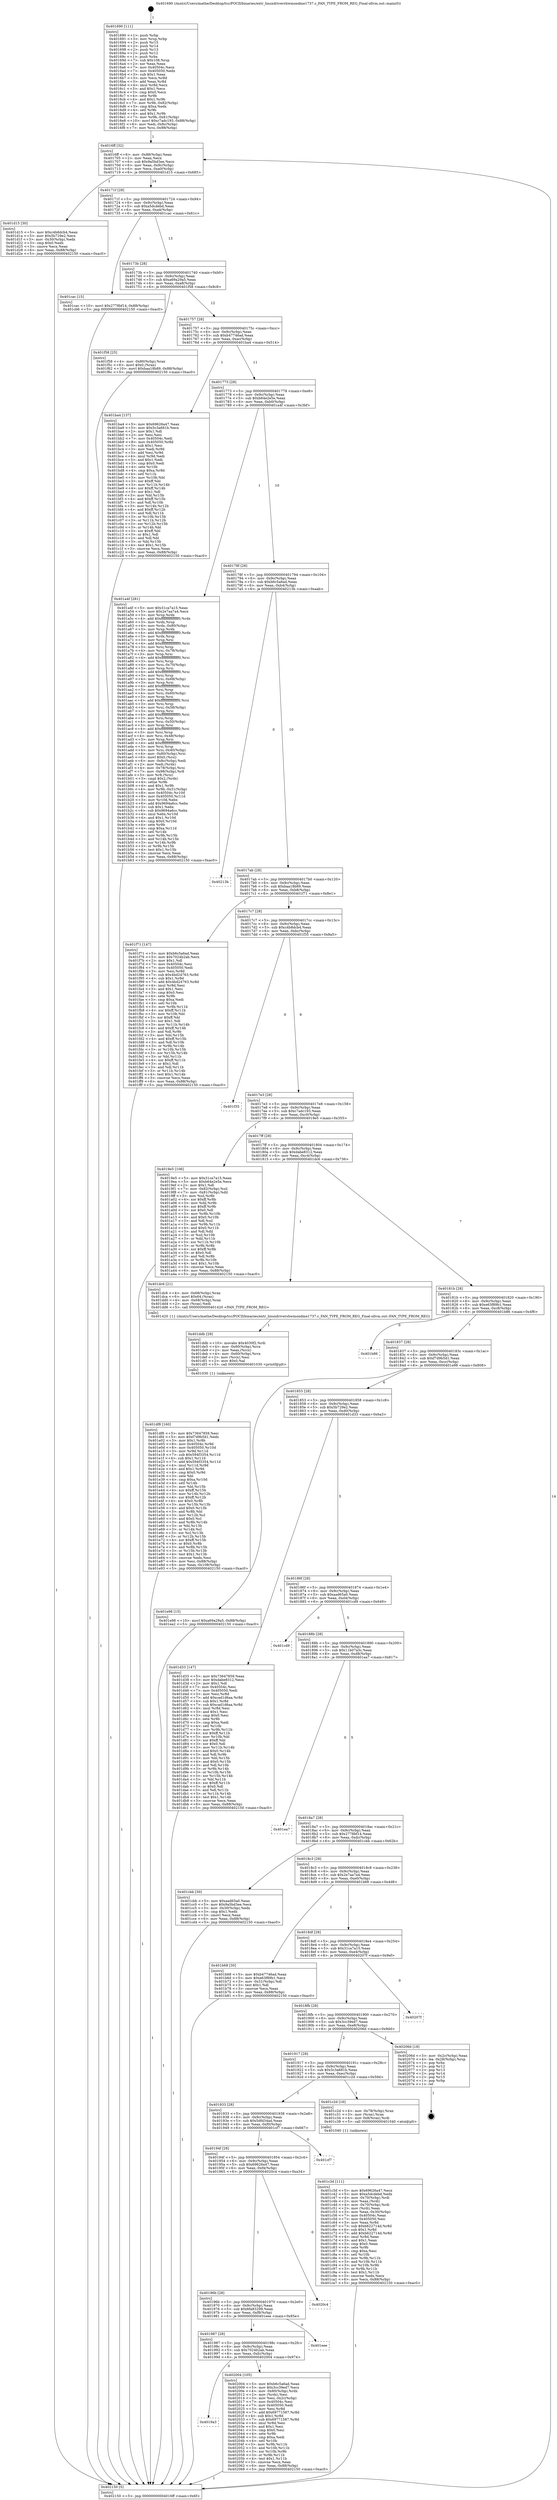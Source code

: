 digraph "0x401690" {
  label = "0x401690 (/mnt/c/Users/mathe/Desktop/tcc/POCII/binaries/extr_linuxdrivershwmondme1737.c_FAN_TYPE_FROM_REG_Final-ollvm.out::main(0))"
  labelloc = "t"
  node[shape=record]

  Entry [label="",width=0.3,height=0.3,shape=circle,fillcolor=black,style=filled]
  "0x4016ff" [label="{
     0x4016ff [32]\l
     | [instrs]\l
     &nbsp;&nbsp;0x4016ff \<+6\>: mov -0x88(%rbp),%eax\l
     &nbsp;&nbsp;0x401705 \<+2\>: mov %eax,%ecx\l
     &nbsp;&nbsp;0x401707 \<+6\>: sub $0x9a5bd3ee,%ecx\l
     &nbsp;&nbsp;0x40170d \<+6\>: mov %eax,-0x9c(%rbp)\l
     &nbsp;&nbsp;0x401713 \<+6\>: mov %ecx,-0xa0(%rbp)\l
     &nbsp;&nbsp;0x401719 \<+6\>: je 0000000000401d15 \<main+0x685\>\l
  }"]
  "0x401d15" [label="{
     0x401d15 [30]\l
     | [instrs]\l
     &nbsp;&nbsp;0x401d15 \<+5\>: mov $0xc4b8dcb4,%eax\l
     &nbsp;&nbsp;0x401d1a \<+5\>: mov $0x5b729e2,%ecx\l
     &nbsp;&nbsp;0x401d1f \<+3\>: mov -0x30(%rbp),%edx\l
     &nbsp;&nbsp;0x401d22 \<+3\>: cmp $0x0,%edx\l
     &nbsp;&nbsp;0x401d25 \<+3\>: cmove %ecx,%eax\l
     &nbsp;&nbsp;0x401d28 \<+6\>: mov %eax,-0x88(%rbp)\l
     &nbsp;&nbsp;0x401d2e \<+5\>: jmp 0000000000402150 \<main+0xac0\>\l
  }"]
  "0x40171f" [label="{
     0x40171f [28]\l
     | [instrs]\l
     &nbsp;&nbsp;0x40171f \<+5\>: jmp 0000000000401724 \<main+0x94\>\l
     &nbsp;&nbsp;0x401724 \<+6\>: mov -0x9c(%rbp),%eax\l
     &nbsp;&nbsp;0x40172a \<+5\>: sub $0xa5dcdebd,%eax\l
     &nbsp;&nbsp;0x40172f \<+6\>: mov %eax,-0xa4(%rbp)\l
     &nbsp;&nbsp;0x401735 \<+6\>: je 0000000000401cac \<main+0x61c\>\l
  }"]
  Exit [label="",width=0.3,height=0.3,shape=circle,fillcolor=black,style=filled,peripheries=2]
  "0x401cac" [label="{
     0x401cac [15]\l
     | [instrs]\l
     &nbsp;&nbsp;0x401cac \<+10\>: movl $0x2778bf14,-0x88(%rbp)\l
     &nbsp;&nbsp;0x401cb6 \<+5\>: jmp 0000000000402150 \<main+0xac0\>\l
  }"]
  "0x40173b" [label="{
     0x40173b [28]\l
     | [instrs]\l
     &nbsp;&nbsp;0x40173b \<+5\>: jmp 0000000000401740 \<main+0xb0\>\l
     &nbsp;&nbsp;0x401740 \<+6\>: mov -0x9c(%rbp),%eax\l
     &nbsp;&nbsp;0x401746 \<+5\>: sub $0xa69a29a5,%eax\l
     &nbsp;&nbsp;0x40174b \<+6\>: mov %eax,-0xa8(%rbp)\l
     &nbsp;&nbsp;0x401751 \<+6\>: je 0000000000401f58 \<main+0x8c8\>\l
  }"]
  "0x4019a3" [label="{
     0x4019a3\l
  }", style=dashed]
  "0x401f58" [label="{
     0x401f58 [25]\l
     | [instrs]\l
     &nbsp;&nbsp;0x401f58 \<+4\>: mov -0x80(%rbp),%rax\l
     &nbsp;&nbsp;0x401f5c \<+6\>: movl $0x0,(%rax)\l
     &nbsp;&nbsp;0x401f62 \<+10\>: movl $0xbaa18b89,-0x88(%rbp)\l
     &nbsp;&nbsp;0x401f6c \<+5\>: jmp 0000000000402150 \<main+0xac0\>\l
  }"]
  "0x401757" [label="{
     0x401757 [28]\l
     | [instrs]\l
     &nbsp;&nbsp;0x401757 \<+5\>: jmp 000000000040175c \<main+0xcc\>\l
     &nbsp;&nbsp;0x40175c \<+6\>: mov -0x9c(%rbp),%eax\l
     &nbsp;&nbsp;0x401762 \<+5\>: sub $0xb47746ad,%eax\l
     &nbsp;&nbsp;0x401767 \<+6\>: mov %eax,-0xac(%rbp)\l
     &nbsp;&nbsp;0x40176d \<+6\>: je 0000000000401ba4 \<main+0x514\>\l
  }"]
  "0x402004" [label="{
     0x402004 [105]\l
     | [instrs]\l
     &nbsp;&nbsp;0x402004 \<+5\>: mov $0xb6c5a6ad,%eax\l
     &nbsp;&nbsp;0x402009 \<+5\>: mov $0x3cc39ed7,%ecx\l
     &nbsp;&nbsp;0x40200e \<+4\>: mov -0x80(%rbp),%rdx\l
     &nbsp;&nbsp;0x402012 \<+2\>: mov (%rdx),%esi\l
     &nbsp;&nbsp;0x402014 \<+3\>: mov %esi,-0x2c(%rbp)\l
     &nbsp;&nbsp;0x402017 \<+7\>: mov 0x40504c,%esi\l
     &nbsp;&nbsp;0x40201e \<+7\>: mov 0x405050,%edi\l
     &nbsp;&nbsp;0x402025 \<+3\>: mov %esi,%r8d\l
     &nbsp;&nbsp;0x402028 \<+7\>: add $0x69771587,%r8d\l
     &nbsp;&nbsp;0x40202f \<+4\>: sub $0x1,%r8d\l
     &nbsp;&nbsp;0x402033 \<+7\>: sub $0x69771587,%r8d\l
     &nbsp;&nbsp;0x40203a \<+4\>: imul %r8d,%esi\l
     &nbsp;&nbsp;0x40203e \<+3\>: and $0x1,%esi\l
     &nbsp;&nbsp;0x402041 \<+3\>: cmp $0x0,%esi\l
     &nbsp;&nbsp;0x402044 \<+4\>: sete %r9b\l
     &nbsp;&nbsp;0x402048 \<+3\>: cmp $0xa,%edi\l
     &nbsp;&nbsp;0x40204b \<+4\>: setl %r10b\l
     &nbsp;&nbsp;0x40204f \<+3\>: mov %r9b,%r11b\l
     &nbsp;&nbsp;0x402052 \<+3\>: and %r10b,%r11b\l
     &nbsp;&nbsp;0x402055 \<+3\>: xor %r10b,%r9b\l
     &nbsp;&nbsp;0x402058 \<+3\>: or %r9b,%r11b\l
     &nbsp;&nbsp;0x40205b \<+4\>: test $0x1,%r11b\l
     &nbsp;&nbsp;0x40205f \<+3\>: cmovne %ecx,%eax\l
     &nbsp;&nbsp;0x402062 \<+6\>: mov %eax,-0x88(%rbp)\l
     &nbsp;&nbsp;0x402068 \<+5\>: jmp 0000000000402150 \<main+0xac0\>\l
  }"]
  "0x401ba4" [label="{
     0x401ba4 [137]\l
     | [instrs]\l
     &nbsp;&nbsp;0x401ba4 \<+5\>: mov $0x69626a47,%eax\l
     &nbsp;&nbsp;0x401ba9 \<+5\>: mov $0x5c3a681b,%ecx\l
     &nbsp;&nbsp;0x401bae \<+2\>: mov $0x1,%dl\l
     &nbsp;&nbsp;0x401bb0 \<+2\>: xor %esi,%esi\l
     &nbsp;&nbsp;0x401bb2 \<+7\>: mov 0x40504c,%edi\l
     &nbsp;&nbsp;0x401bb9 \<+8\>: mov 0x405050,%r8d\l
     &nbsp;&nbsp;0x401bc1 \<+3\>: sub $0x1,%esi\l
     &nbsp;&nbsp;0x401bc4 \<+3\>: mov %edi,%r9d\l
     &nbsp;&nbsp;0x401bc7 \<+3\>: add %esi,%r9d\l
     &nbsp;&nbsp;0x401bca \<+4\>: imul %r9d,%edi\l
     &nbsp;&nbsp;0x401bce \<+3\>: and $0x1,%edi\l
     &nbsp;&nbsp;0x401bd1 \<+3\>: cmp $0x0,%edi\l
     &nbsp;&nbsp;0x401bd4 \<+4\>: sete %r10b\l
     &nbsp;&nbsp;0x401bd8 \<+4\>: cmp $0xa,%r8d\l
     &nbsp;&nbsp;0x401bdc \<+4\>: setl %r11b\l
     &nbsp;&nbsp;0x401be0 \<+3\>: mov %r10b,%bl\l
     &nbsp;&nbsp;0x401be3 \<+3\>: xor $0xff,%bl\l
     &nbsp;&nbsp;0x401be6 \<+3\>: mov %r11b,%r14b\l
     &nbsp;&nbsp;0x401be9 \<+4\>: xor $0xff,%r14b\l
     &nbsp;&nbsp;0x401bed \<+3\>: xor $0x1,%dl\l
     &nbsp;&nbsp;0x401bf0 \<+3\>: mov %bl,%r15b\l
     &nbsp;&nbsp;0x401bf3 \<+4\>: and $0xff,%r15b\l
     &nbsp;&nbsp;0x401bf7 \<+3\>: and %dl,%r10b\l
     &nbsp;&nbsp;0x401bfa \<+3\>: mov %r14b,%r12b\l
     &nbsp;&nbsp;0x401bfd \<+4\>: and $0xff,%r12b\l
     &nbsp;&nbsp;0x401c01 \<+3\>: and %dl,%r11b\l
     &nbsp;&nbsp;0x401c04 \<+3\>: or %r10b,%r15b\l
     &nbsp;&nbsp;0x401c07 \<+3\>: or %r11b,%r12b\l
     &nbsp;&nbsp;0x401c0a \<+3\>: xor %r12b,%r15b\l
     &nbsp;&nbsp;0x401c0d \<+3\>: or %r14b,%bl\l
     &nbsp;&nbsp;0x401c10 \<+3\>: xor $0xff,%bl\l
     &nbsp;&nbsp;0x401c13 \<+3\>: or $0x1,%dl\l
     &nbsp;&nbsp;0x401c16 \<+2\>: and %dl,%bl\l
     &nbsp;&nbsp;0x401c18 \<+3\>: or %bl,%r15b\l
     &nbsp;&nbsp;0x401c1b \<+4\>: test $0x1,%r15b\l
     &nbsp;&nbsp;0x401c1f \<+3\>: cmovne %ecx,%eax\l
     &nbsp;&nbsp;0x401c22 \<+6\>: mov %eax,-0x88(%rbp)\l
     &nbsp;&nbsp;0x401c28 \<+5\>: jmp 0000000000402150 \<main+0xac0\>\l
  }"]
  "0x401773" [label="{
     0x401773 [28]\l
     | [instrs]\l
     &nbsp;&nbsp;0x401773 \<+5\>: jmp 0000000000401778 \<main+0xe8\>\l
     &nbsp;&nbsp;0x401778 \<+6\>: mov -0x9c(%rbp),%eax\l
     &nbsp;&nbsp;0x40177e \<+5\>: sub $0xb64e2e5e,%eax\l
     &nbsp;&nbsp;0x401783 \<+6\>: mov %eax,-0xb0(%rbp)\l
     &nbsp;&nbsp;0x401789 \<+6\>: je 0000000000401a4f \<main+0x3bf\>\l
  }"]
  "0x401987" [label="{
     0x401987 [28]\l
     | [instrs]\l
     &nbsp;&nbsp;0x401987 \<+5\>: jmp 000000000040198c \<main+0x2fc\>\l
     &nbsp;&nbsp;0x40198c \<+6\>: mov -0x9c(%rbp),%eax\l
     &nbsp;&nbsp;0x401992 \<+5\>: sub $0x7024b2ab,%eax\l
     &nbsp;&nbsp;0x401997 \<+6\>: mov %eax,-0xfc(%rbp)\l
     &nbsp;&nbsp;0x40199d \<+6\>: je 0000000000402004 \<main+0x974\>\l
  }"]
  "0x401a4f" [label="{
     0x401a4f [281]\l
     | [instrs]\l
     &nbsp;&nbsp;0x401a4f \<+5\>: mov $0x31ca7a15,%eax\l
     &nbsp;&nbsp;0x401a54 \<+5\>: mov $0x2e7aa7a4,%ecx\l
     &nbsp;&nbsp;0x401a59 \<+3\>: mov %rsp,%rdx\l
     &nbsp;&nbsp;0x401a5c \<+4\>: add $0xfffffffffffffff0,%rdx\l
     &nbsp;&nbsp;0x401a60 \<+3\>: mov %rdx,%rsp\l
     &nbsp;&nbsp;0x401a63 \<+4\>: mov %rdx,-0x80(%rbp)\l
     &nbsp;&nbsp;0x401a67 \<+3\>: mov %rsp,%rdx\l
     &nbsp;&nbsp;0x401a6a \<+4\>: add $0xfffffffffffffff0,%rdx\l
     &nbsp;&nbsp;0x401a6e \<+3\>: mov %rdx,%rsp\l
     &nbsp;&nbsp;0x401a71 \<+3\>: mov %rsp,%rsi\l
     &nbsp;&nbsp;0x401a74 \<+4\>: add $0xfffffffffffffff0,%rsi\l
     &nbsp;&nbsp;0x401a78 \<+3\>: mov %rsi,%rsp\l
     &nbsp;&nbsp;0x401a7b \<+4\>: mov %rsi,-0x78(%rbp)\l
     &nbsp;&nbsp;0x401a7f \<+3\>: mov %rsp,%rsi\l
     &nbsp;&nbsp;0x401a82 \<+4\>: add $0xfffffffffffffff0,%rsi\l
     &nbsp;&nbsp;0x401a86 \<+3\>: mov %rsi,%rsp\l
     &nbsp;&nbsp;0x401a89 \<+4\>: mov %rsi,-0x70(%rbp)\l
     &nbsp;&nbsp;0x401a8d \<+3\>: mov %rsp,%rsi\l
     &nbsp;&nbsp;0x401a90 \<+4\>: add $0xfffffffffffffff0,%rsi\l
     &nbsp;&nbsp;0x401a94 \<+3\>: mov %rsi,%rsp\l
     &nbsp;&nbsp;0x401a97 \<+4\>: mov %rsi,-0x68(%rbp)\l
     &nbsp;&nbsp;0x401a9b \<+3\>: mov %rsp,%rsi\l
     &nbsp;&nbsp;0x401a9e \<+4\>: add $0xfffffffffffffff0,%rsi\l
     &nbsp;&nbsp;0x401aa2 \<+3\>: mov %rsi,%rsp\l
     &nbsp;&nbsp;0x401aa5 \<+4\>: mov %rsi,-0x60(%rbp)\l
     &nbsp;&nbsp;0x401aa9 \<+3\>: mov %rsp,%rsi\l
     &nbsp;&nbsp;0x401aac \<+4\>: add $0xfffffffffffffff0,%rsi\l
     &nbsp;&nbsp;0x401ab0 \<+3\>: mov %rsi,%rsp\l
     &nbsp;&nbsp;0x401ab3 \<+4\>: mov %rsi,-0x58(%rbp)\l
     &nbsp;&nbsp;0x401ab7 \<+3\>: mov %rsp,%rsi\l
     &nbsp;&nbsp;0x401aba \<+4\>: add $0xfffffffffffffff0,%rsi\l
     &nbsp;&nbsp;0x401abe \<+3\>: mov %rsi,%rsp\l
     &nbsp;&nbsp;0x401ac1 \<+4\>: mov %rsi,-0x50(%rbp)\l
     &nbsp;&nbsp;0x401ac5 \<+3\>: mov %rsp,%rsi\l
     &nbsp;&nbsp;0x401ac8 \<+4\>: add $0xfffffffffffffff0,%rsi\l
     &nbsp;&nbsp;0x401acc \<+3\>: mov %rsi,%rsp\l
     &nbsp;&nbsp;0x401acf \<+4\>: mov %rsi,-0x48(%rbp)\l
     &nbsp;&nbsp;0x401ad3 \<+3\>: mov %rsp,%rsi\l
     &nbsp;&nbsp;0x401ad6 \<+4\>: add $0xfffffffffffffff0,%rsi\l
     &nbsp;&nbsp;0x401ada \<+3\>: mov %rsi,%rsp\l
     &nbsp;&nbsp;0x401add \<+4\>: mov %rsi,-0x40(%rbp)\l
     &nbsp;&nbsp;0x401ae1 \<+4\>: mov -0x80(%rbp),%rsi\l
     &nbsp;&nbsp;0x401ae5 \<+6\>: movl $0x0,(%rsi)\l
     &nbsp;&nbsp;0x401aeb \<+6\>: mov -0x8c(%rbp),%edi\l
     &nbsp;&nbsp;0x401af1 \<+2\>: mov %edi,(%rdx)\l
     &nbsp;&nbsp;0x401af3 \<+4\>: mov -0x78(%rbp),%rsi\l
     &nbsp;&nbsp;0x401af7 \<+7\>: mov -0x98(%rbp),%r8\l
     &nbsp;&nbsp;0x401afe \<+3\>: mov %r8,(%rsi)\l
     &nbsp;&nbsp;0x401b01 \<+3\>: cmpl $0x2,(%rdx)\l
     &nbsp;&nbsp;0x401b04 \<+4\>: setne %r9b\l
     &nbsp;&nbsp;0x401b08 \<+4\>: and $0x1,%r9b\l
     &nbsp;&nbsp;0x401b0c \<+4\>: mov %r9b,-0x31(%rbp)\l
     &nbsp;&nbsp;0x401b10 \<+8\>: mov 0x40504c,%r10d\l
     &nbsp;&nbsp;0x401b18 \<+8\>: mov 0x405050,%r11d\l
     &nbsp;&nbsp;0x401b20 \<+3\>: mov %r10d,%ebx\l
     &nbsp;&nbsp;0x401b23 \<+6\>: add $0x9694a6cc,%ebx\l
     &nbsp;&nbsp;0x401b29 \<+3\>: sub $0x1,%ebx\l
     &nbsp;&nbsp;0x401b2c \<+6\>: sub $0x9694a6cc,%ebx\l
     &nbsp;&nbsp;0x401b32 \<+4\>: imul %ebx,%r10d\l
     &nbsp;&nbsp;0x401b36 \<+4\>: and $0x1,%r10d\l
     &nbsp;&nbsp;0x401b3a \<+4\>: cmp $0x0,%r10d\l
     &nbsp;&nbsp;0x401b3e \<+4\>: sete %r9b\l
     &nbsp;&nbsp;0x401b42 \<+4\>: cmp $0xa,%r11d\l
     &nbsp;&nbsp;0x401b46 \<+4\>: setl %r14b\l
     &nbsp;&nbsp;0x401b4a \<+3\>: mov %r9b,%r15b\l
     &nbsp;&nbsp;0x401b4d \<+3\>: and %r14b,%r15b\l
     &nbsp;&nbsp;0x401b50 \<+3\>: xor %r14b,%r9b\l
     &nbsp;&nbsp;0x401b53 \<+3\>: or %r9b,%r15b\l
     &nbsp;&nbsp;0x401b56 \<+4\>: test $0x1,%r15b\l
     &nbsp;&nbsp;0x401b5a \<+3\>: cmovne %ecx,%eax\l
     &nbsp;&nbsp;0x401b5d \<+6\>: mov %eax,-0x88(%rbp)\l
     &nbsp;&nbsp;0x401b63 \<+5\>: jmp 0000000000402150 \<main+0xac0\>\l
  }"]
  "0x40178f" [label="{
     0x40178f [28]\l
     | [instrs]\l
     &nbsp;&nbsp;0x40178f \<+5\>: jmp 0000000000401794 \<main+0x104\>\l
     &nbsp;&nbsp;0x401794 \<+6\>: mov -0x9c(%rbp),%eax\l
     &nbsp;&nbsp;0x40179a \<+5\>: sub $0xb6c5a6ad,%eax\l
     &nbsp;&nbsp;0x40179f \<+6\>: mov %eax,-0xb4(%rbp)\l
     &nbsp;&nbsp;0x4017a5 \<+6\>: je 000000000040213b \<main+0xaab\>\l
  }"]
  "0x401eee" [label="{
     0x401eee\l
  }", style=dashed]
  "0x40213b" [label="{
     0x40213b\l
  }", style=dashed]
  "0x4017ab" [label="{
     0x4017ab [28]\l
     | [instrs]\l
     &nbsp;&nbsp;0x4017ab \<+5\>: jmp 00000000004017b0 \<main+0x120\>\l
     &nbsp;&nbsp;0x4017b0 \<+6\>: mov -0x9c(%rbp),%eax\l
     &nbsp;&nbsp;0x4017b6 \<+5\>: sub $0xbaa18b89,%eax\l
     &nbsp;&nbsp;0x4017bb \<+6\>: mov %eax,-0xb8(%rbp)\l
     &nbsp;&nbsp;0x4017c1 \<+6\>: je 0000000000401f71 \<main+0x8e1\>\l
  }"]
  "0x40196b" [label="{
     0x40196b [28]\l
     | [instrs]\l
     &nbsp;&nbsp;0x40196b \<+5\>: jmp 0000000000401970 \<main+0x2e0\>\l
     &nbsp;&nbsp;0x401970 \<+6\>: mov -0x9c(%rbp),%eax\l
     &nbsp;&nbsp;0x401976 \<+5\>: sub $0x6fa83299,%eax\l
     &nbsp;&nbsp;0x40197b \<+6\>: mov %eax,-0xf8(%rbp)\l
     &nbsp;&nbsp;0x401981 \<+6\>: je 0000000000401eee \<main+0x85e\>\l
  }"]
  "0x401f71" [label="{
     0x401f71 [147]\l
     | [instrs]\l
     &nbsp;&nbsp;0x401f71 \<+5\>: mov $0xb6c5a6ad,%eax\l
     &nbsp;&nbsp;0x401f76 \<+5\>: mov $0x7024b2ab,%ecx\l
     &nbsp;&nbsp;0x401f7b \<+2\>: mov $0x1,%dl\l
     &nbsp;&nbsp;0x401f7d \<+7\>: mov 0x40504c,%esi\l
     &nbsp;&nbsp;0x401f84 \<+7\>: mov 0x405050,%edi\l
     &nbsp;&nbsp;0x401f8b \<+3\>: mov %esi,%r8d\l
     &nbsp;&nbsp;0x401f8e \<+7\>: sub $0x4bd24763,%r8d\l
     &nbsp;&nbsp;0x401f95 \<+4\>: sub $0x1,%r8d\l
     &nbsp;&nbsp;0x401f99 \<+7\>: add $0x4bd24763,%r8d\l
     &nbsp;&nbsp;0x401fa0 \<+4\>: imul %r8d,%esi\l
     &nbsp;&nbsp;0x401fa4 \<+3\>: and $0x1,%esi\l
     &nbsp;&nbsp;0x401fa7 \<+3\>: cmp $0x0,%esi\l
     &nbsp;&nbsp;0x401faa \<+4\>: sete %r9b\l
     &nbsp;&nbsp;0x401fae \<+3\>: cmp $0xa,%edi\l
     &nbsp;&nbsp;0x401fb1 \<+4\>: setl %r10b\l
     &nbsp;&nbsp;0x401fb5 \<+3\>: mov %r9b,%r11b\l
     &nbsp;&nbsp;0x401fb8 \<+4\>: xor $0xff,%r11b\l
     &nbsp;&nbsp;0x401fbc \<+3\>: mov %r10b,%bl\l
     &nbsp;&nbsp;0x401fbf \<+3\>: xor $0xff,%bl\l
     &nbsp;&nbsp;0x401fc2 \<+3\>: xor $0x1,%dl\l
     &nbsp;&nbsp;0x401fc5 \<+3\>: mov %r11b,%r14b\l
     &nbsp;&nbsp;0x401fc8 \<+4\>: and $0xff,%r14b\l
     &nbsp;&nbsp;0x401fcc \<+3\>: and %dl,%r9b\l
     &nbsp;&nbsp;0x401fcf \<+3\>: mov %bl,%r15b\l
     &nbsp;&nbsp;0x401fd2 \<+4\>: and $0xff,%r15b\l
     &nbsp;&nbsp;0x401fd6 \<+3\>: and %dl,%r10b\l
     &nbsp;&nbsp;0x401fd9 \<+3\>: or %r9b,%r14b\l
     &nbsp;&nbsp;0x401fdc \<+3\>: or %r10b,%r15b\l
     &nbsp;&nbsp;0x401fdf \<+3\>: xor %r15b,%r14b\l
     &nbsp;&nbsp;0x401fe2 \<+3\>: or %bl,%r11b\l
     &nbsp;&nbsp;0x401fe5 \<+4\>: xor $0xff,%r11b\l
     &nbsp;&nbsp;0x401fe9 \<+3\>: or $0x1,%dl\l
     &nbsp;&nbsp;0x401fec \<+3\>: and %dl,%r11b\l
     &nbsp;&nbsp;0x401fef \<+3\>: or %r11b,%r14b\l
     &nbsp;&nbsp;0x401ff2 \<+4\>: test $0x1,%r14b\l
     &nbsp;&nbsp;0x401ff6 \<+3\>: cmovne %ecx,%eax\l
     &nbsp;&nbsp;0x401ff9 \<+6\>: mov %eax,-0x88(%rbp)\l
     &nbsp;&nbsp;0x401fff \<+5\>: jmp 0000000000402150 \<main+0xac0\>\l
  }"]
  "0x4017c7" [label="{
     0x4017c7 [28]\l
     | [instrs]\l
     &nbsp;&nbsp;0x4017c7 \<+5\>: jmp 00000000004017cc \<main+0x13c\>\l
     &nbsp;&nbsp;0x4017cc \<+6\>: mov -0x9c(%rbp),%eax\l
     &nbsp;&nbsp;0x4017d2 \<+5\>: sub $0xc4b8dcb4,%eax\l
     &nbsp;&nbsp;0x4017d7 \<+6\>: mov %eax,-0xbc(%rbp)\l
     &nbsp;&nbsp;0x4017dd \<+6\>: je 0000000000401f35 \<main+0x8a5\>\l
  }"]
  "0x4020c4" [label="{
     0x4020c4\l
  }", style=dashed]
  "0x401f35" [label="{
     0x401f35\l
  }", style=dashed]
  "0x4017e3" [label="{
     0x4017e3 [28]\l
     | [instrs]\l
     &nbsp;&nbsp;0x4017e3 \<+5\>: jmp 00000000004017e8 \<main+0x158\>\l
     &nbsp;&nbsp;0x4017e8 \<+6\>: mov -0x9c(%rbp),%eax\l
     &nbsp;&nbsp;0x4017ee \<+5\>: sub $0xc7adc193,%eax\l
     &nbsp;&nbsp;0x4017f3 \<+6\>: mov %eax,-0xc0(%rbp)\l
     &nbsp;&nbsp;0x4017f9 \<+6\>: je 00000000004019e5 \<main+0x355\>\l
  }"]
  "0x40194f" [label="{
     0x40194f [28]\l
     | [instrs]\l
     &nbsp;&nbsp;0x40194f \<+5\>: jmp 0000000000401954 \<main+0x2c4\>\l
     &nbsp;&nbsp;0x401954 \<+6\>: mov -0x9c(%rbp),%eax\l
     &nbsp;&nbsp;0x40195a \<+5\>: sub $0x69626a47,%eax\l
     &nbsp;&nbsp;0x40195f \<+6\>: mov %eax,-0xf4(%rbp)\l
     &nbsp;&nbsp;0x401965 \<+6\>: je 00000000004020c4 \<main+0xa34\>\l
  }"]
  "0x4019e5" [label="{
     0x4019e5 [106]\l
     | [instrs]\l
     &nbsp;&nbsp;0x4019e5 \<+5\>: mov $0x31ca7a15,%eax\l
     &nbsp;&nbsp;0x4019ea \<+5\>: mov $0xb64e2e5e,%ecx\l
     &nbsp;&nbsp;0x4019ef \<+2\>: mov $0x1,%dl\l
     &nbsp;&nbsp;0x4019f1 \<+7\>: mov -0x82(%rbp),%sil\l
     &nbsp;&nbsp;0x4019f8 \<+7\>: mov -0x81(%rbp),%dil\l
     &nbsp;&nbsp;0x4019ff \<+3\>: mov %sil,%r8b\l
     &nbsp;&nbsp;0x401a02 \<+4\>: xor $0xff,%r8b\l
     &nbsp;&nbsp;0x401a06 \<+3\>: mov %dil,%r9b\l
     &nbsp;&nbsp;0x401a09 \<+4\>: xor $0xff,%r9b\l
     &nbsp;&nbsp;0x401a0d \<+3\>: xor $0x0,%dl\l
     &nbsp;&nbsp;0x401a10 \<+3\>: mov %r8b,%r10b\l
     &nbsp;&nbsp;0x401a13 \<+4\>: and $0x0,%r10b\l
     &nbsp;&nbsp;0x401a17 \<+3\>: and %dl,%sil\l
     &nbsp;&nbsp;0x401a1a \<+3\>: mov %r9b,%r11b\l
     &nbsp;&nbsp;0x401a1d \<+4\>: and $0x0,%r11b\l
     &nbsp;&nbsp;0x401a21 \<+3\>: and %dl,%dil\l
     &nbsp;&nbsp;0x401a24 \<+3\>: or %sil,%r10b\l
     &nbsp;&nbsp;0x401a27 \<+3\>: or %dil,%r11b\l
     &nbsp;&nbsp;0x401a2a \<+3\>: xor %r11b,%r10b\l
     &nbsp;&nbsp;0x401a2d \<+3\>: or %r9b,%r8b\l
     &nbsp;&nbsp;0x401a30 \<+4\>: xor $0xff,%r8b\l
     &nbsp;&nbsp;0x401a34 \<+3\>: or $0x0,%dl\l
     &nbsp;&nbsp;0x401a37 \<+3\>: and %dl,%r8b\l
     &nbsp;&nbsp;0x401a3a \<+3\>: or %r8b,%r10b\l
     &nbsp;&nbsp;0x401a3d \<+4\>: test $0x1,%r10b\l
     &nbsp;&nbsp;0x401a41 \<+3\>: cmovne %ecx,%eax\l
     &nbsp;&nbsp;0x401a44 \<+6\>: mov %eax,-0x88(%rbp)\l
     &nbsp;&nbsp;0x401a4a \<+5\>: jmp 0000000000402150 \<main+0xac0\>\l
  }"]
  "0x4017ff" [label="{
     0x4017ff [28]\l
     | [instrs]\l
     &nbsp;&nbsp;0x4017ff \<+5\>: jmp 0000000000401804 \<main+0x174\>\l
     &nbsp;&nbsp;0x401804 \<+6\>: mov -0x9c(%rbp),%eax\l
     &nbsp;&nbsp;0x40180a \<+5\>: sub $0xdabe8312,%eax\l
     &nbsp;&nbsp;0x40180f \<+6\>: mov %eax,-0xc4(%rbp)\l
     &nbsp;&nbsp;0x401815 \<+6\>: je 0000000000401dc6 \<main+0x736\>\l
  }"]
  "0x402150" [label="{
     0x402150 [5]\l
     | [instrs]\l
     &nbsp;&nbsp;0x402150 \<+5\>: jmp 00000000004016ff \<main+0x6f\>\l
  }"]
  "0x401690" [label="{
     0x401690 [111]\l
     | [instrs]\l
     &nbsp;&nbsp;0x401690 \<+1\>: push %rbp\l
     &nbsp;&nbsp;0x401691 \<+3\>: mov %rsp,%rbp\l
     &nbsp;&nbsp;0x401694 \<+2\>: push %r15\l
     &nbsp;&nbsp;0x401696 \<+2\>: push %r14\l
     &nbsp;&nbsp;0x401698 \<+2\>: push %r13\l
     &nbsp;&nbsp;0x40169a \<+2\>: push %r12\l
     &nbsp;&nbsp;0x40169c \<+1\>: push %rbx\l
     &nbsp;&nbsp;0x40169d \<+7\>: sub $0x108,%rsp\l
     &nbsp;&nbsp;0x4016a4 \<+2\>: xor %eax,%eax\l
     &nbsp;&nbsp;0x4016a6 \<+7\>: mov 0x40504c,%ecx\l
     &nbsp;&nbsp;0x4016ad \<+7\>: mov 0x405050,%edx\l
     &nbsp;&nbsp;0x4016b4 \<+3\>: sub $0x1,%eax\l
     &nbsp;&nbsp;0x4016b7 \<+3\>: mov %ecx,%r8d\l
     &nbsp;&nbsp;0x4016ba \<+3\>: add %eax,%r8d\l
     &nbsp;&nbsp;0x4016bd \<+4\>: imul %r8d,%ecx\l
     &nbsp;&nbsp;0x4016c1 \<+3\>: and $0x1,%ecx\l
     &nbsp;&nbsp;0x4016c4 \<+3\>: cmp $0x0,%ecx\l
     &nbsp;&nbsp;0x4016c7 \<+4\>: sete %r9b\l
     &nbsp;&nbsp;0x4016cb \<+4\>: and $0x1,%r9b\l
     &nbsp;&nbsp;0x4016cf \<+7\>: mov %r9b,-0x82(%rbp)\l
     &nbsp;&nbsp;0x4016d6 \<+3\>: cmp $0xa,%edx\l
     &nbsp;&nbsp;0x4016d9 \<+4\>: setl %r9b\l
     &nbsp;&nbsp;0x4016dd \<+4\>: and $0x1,%r9b\l
     &nbsp;&nbsp;0x4016e1 \<+7\>: mov %r9b,-0x81(%rbp)\l
     &nbsp;&nbsp;0x4016e8 \<+10\>: movl $0xc7adc193,-0x88(%rbp)\l
     &nbsp;&nbsp;0x4016f2 \<+6\>: mov %edi,-0x8c(%rbp)\l
     &nbsp;&nbsp;0x4016f8 \<+7\>: mov %rsi,-0x98(%rbp)\l
  }"]
  "0x401cf7" [label="{
     0x401cf7\l
  }", style=dashed]
  "0x401df8" [label="{
     0x401df8 [160]\l
     | [instrs]\l
     &nbsp;&nbsp;0x401df8 \<+5\>: mov $0x73647859,%esi\l
     &nbsp;&nbsp;0x401dfd \<+5\>: mov $0xf7d9b5d1,%edx\l
     &nbsp;&nbsp;0x401e02 \<+3\>: mov $0x1,%r8b\l
     &nbsp;&nbsp;0x401e05 \<+8\>: mov 0x40504c,%r9d\l
     &nbsp;&nbsp;0x401e0d \<+8\>: mov 0x405050,%r10d\l
     &nbsp;&nbsp;0x401e15 \<+3\>: mov %r9d,%r11d\l
     &nbsp;&nbsp;0x401e18 \<+7\>: sub $0x594f3354,%r11d\l
     &nbsp;&nbsp;0x401e1f \<+4\>: sub $0x1,%r11d\l
     &nbsp;&nbsp;0x401e23 \<+7\>: add $0x594f3354,%r11d\l
     &nbsp;&nbsp;0x401e2a \<+4\>: imul %r11d,%r9d\l
     &nbsp;&nbsp;0x401e2e \<+4\>: and $0x1,%r9d\l
     &nbsp;&nbsp;0x401e32 \<+4\>: cmp $0x0,%r9d\l
     &nbsp;&nbsp;0x401e36 \<+3\>: sete %bl\l
     &nbsp;&nbsp;0x401e39 \<+4\>: cmp $0xa,%r10d\l
     &nbsp;&nbsp;0x401e3d \<+4\>: setl %r14b\l
     &nbsp;&nbsp;0x401e41 \<+3\>: mov %bl,%r15b\l
     &nbsp;&nbsp;0x401e44 \<+4\>: xor $0xff,%r15b\l
     &nbsp;&nbsp;0x401e48 \<+3\>: mov %r14b,%r12b\l
     &nbsp;&nbsp;0x401e4b \<+4\>: xor $0xff,%r12b\l
     &nbsp;&nbsp;0x401e4f \<+4\>: xor $0x0,%r8b\l
     &nbsp;&nbsp;0x401e53 \<+3\>: mov %r15b,%r13b\l
     &nbsp;&nbsp;0x401e56 \<+4\>: and $0x0,%r13b\l
     &nbsp;&nbsp;0x401e5a \<+3\>: and %r8b,%bl\l
     &nbsp;&nbsp;0x401e5d \<+3\>: mov %r12b,%cl\l
     &nbsp;&nbsp;0x401e60 \<+3\>: and $0x0,%cl\l
     &nbsp;&nbsp;0x401e63 \<+3\>: and %r8b,%r14b\l
     &nbsp;&nbsp;0x401e66 \<+3\>: or %bl,%r13b\l
     &nbsp;&nbsp;0x401e69 \<+3\>: or %r14b,%cl\l
     &nbsp;&nbsp;0x401e6c \<+3\>: xor %cl,%r13b\l
     &nbsp;&nbsp;0x401e6f \<+3\>: or %r12b,%r15b\l
     &nbsp;&nbsp;0x401e72 \<+4\>: xor $0xff,%r15b\l
     &nbsp;&nbsp;0x401e76 \<+4\>: or $0x0,%r8b\l
     &nbsp;&nbsp;0x401e7a \<+3\>: and %r8b,%r15b\l
     &nbsp;&nbsp;0x401e7d \<+3\>: or %r15b,%r13b\l
     &nbsp;&nbsp;0x401e80 \<+4\>: test $0x1,%r13b\l
     &nbsp;&nbsp;0x401e84 \<+3\>: cmovne %edx,%esi\l
     &nbsp;&nbsp;0x401e87 \<+6\>: mov %esi,-0x88(%rbp)\l
     &nbsp;&nbsp;0x401e8d \<+6\>: mov %eax,-0x108(%rbp)\l
     &nbsp;&nbsp;0x401e93 \<+5\>: jmp 0000000000402150 \<main+0xac0\>\l
  }"]
  "0x401dc6" [label="{
     0x401dc6 [21]\l
     | [instrs]\l
     &nbsp;&nbsp;0x401dc6 \<+4\>: mov -0x68(%rbp),%rax\l
     &nbsp;&nbsp;0x401dca \<+6\>: movl $0x64,(%rax)\l
     &nbsp;&nbsp;0x401dd0 \<+4\>: mov -0x68(%rbp),%rax\l
     &nbsp;&nbsp;0x401dd4 \<+2\>: mov (%rax),%edi\l
     &nbsp;&nbsp;0x401dd6 \<+5\>: call 0000000000401420 \<FAN_TYPE_FROM_REG\>\l
     | [calls]\l
     &nbsp;&nbsp;0x401420 \{1\} (/mnt/c/Users/mathe/Desktop/tcc/POCII/binaries/extr_linuxdrivershwmondme1737.c_FAN_TYPE_FROM_REG_Final-ollvm.out::FAN_TYPE_FROM_REG)\l
  }"]
  "0x40181b" [label="{
     0x40181b [28]\l
     | [instrs]\l
     &nbsp;&nbsp;0x40181b \<+5\>: jmp 0000000000401820 \<main+0x190\>\l
     &nbsp;&nbsp;0x401820 \<+6\>: mov -0x9c(%rbp),%eax\l
     &nbsp;&nbsp;0x401826 \<+5\>: sub $0xe63f89b1,%eax\l
     &nbsp;&nbsp;0x40182b \<+6\>: mov %eax,-0xc8(%rbp)\l
     &nbsp;&nbsp;0x401831 \<+6\>: je 0000000000401b86 \<main+0x4f6\>\l
  }"]
  "0x401ddb" [label="{
     0x401ddb [29]\l
     | [instrs]\l
     &nbsp;&nbsp;0x401ddb \<+10\>: movabs $0x4030f2,%rdi\l
     &nbsp;&nbsp;0x401de5 \<+4\>: mov -0x60(%rbp),%rcx\l
     &nbsp;&nbsp;0x401de9 \<+2\>: mov %eax,(%rcx)\l
     &nbsp;&nbsp;0x401deb \<+4\>: mov -0x60(%rbp),%rcx\l
     &nbsp;&nbsp;0x401def \<+2\>: mov (%rcx),%esi\l
     &nbsp;&nbsp;0x401df1 \<+2\>: mov $0x0,%al\l
     &nbsp;&nbsp;0x401df3 \<+5\>: call 0000000000401030 \<printf@plt\>\l
     | [calls]\l
     &nbsp;&nbsp;0x401030 \{1\} (unknown)\l
  }"]
  "0x401b86" [label="{
     0x401b86\l
  }", style=dashed]
  "0x401837" [label="{
     0x401837 [28]\l
     | [instrs]\l
     &nbsp;&nbsp;0x401837 \<+5\>: jmp 000000000040183c \<main+0x1ac\>\l
     &nbsp;&nbsp;0x40183c \<+6\>: mov -0x9c(%rbp),%eax\l
     &nbsp;&nbsp;0x401842 \<+5\>: sub $0xf7d9b5d1,%eax\l
     &nbsp;&nbsp;0x401847 \<+6\>: mov %eax,-0xcc(%rbp)\l
     &nbsp;&nbsp;0x40184d \<+6\>: je 0000000000401e98 \<main+0x808\>\l
  }"]
  "0x401c3d" [label="{
     0x401c3d [111]\l
     | [instrs]\l
     &nbsp;&nbsp;0x401c3d \<+5\>: mov $0x69626a47,%ecx\l
     &nbsp;&nbsp;0x401c42 \<+5\>: mov $0xa5dcdebd,%edx\l
     &nbsp;&nbsp;0x401c47 \<+4\>: mov -0x70(%rbp),%rdi\l
     &nbsp;&nbsp;0x401c4b \<+2\>: mov %eax,(%rdi)\l
     &nbsp;&nbsp;0x401c4d \<+4\>: mov -0x70(%rbp),%rdi\l
     &nbsp;&nbsp;0x401c51 \<+2\>: mov (%rdi),%eax\l
     &nbsp;&nbsp;0x401c53 \<+3\>: mov %eax,-0x30(%rbp)\l
     &nbsp;&nbsp;0x401c56 \<+7\>: mov 0x40504c,%eax\l
     &nbsp;&nbsp;0x401c5d \<+7\>: mov 0x405050,%esi\l
     &nbsp;&nbsp;0x401c64 \<+3\>: mov %eax,%r8d\l
     &nbsp;&nbsp;0x401c67 \<+7\>: sub $0xb622714d,%r8d\l
     &nbsp;&nbsp;0x401c6e \<+4\>: sub $0x1,%r8d\l
     &nbsp;&nbsp;0x401c72 \<+7\>: add $0xb622714d,%r8d\l
     &nbsp;&nbsp;0x401c79 \<+4\>: imul %r8d,%eax\l
     &nbsp;&nbsp;0x401c7d \<+3\>: and $0x1,%eax\l
     &nbsp;&nbsp;0x401c80 \<+3\>: cmp $0x0,%eax\l
     &nbsp;&nbsp;0x401c83 \<+4\>: sete %r9b\l
     &nbsp;&nbsp;0x401c87 \<+3\>: cmp $0xa,%esi\l
     &nbsp;&nbsp;0x401c8a \<+4\>: setl %r10b\l
     &nbsp;&nbsp;0x401c8e \<+3\>: mov %r9b,%r11b\l
     &nbsp;&nbsp;0x401c91 \<+3\>: and %r10b,%r11b\l
     &nbsp;&nbsp;0x401c94 \<+3\>: xor %r10b,%r9b\l
     &nbsp;&nbsp;0x401c97 \<+3\>: or %r9b,%r11b\l
     &nbsp;&nbsp;0x401c9a \<+4\>: test $0x1,%r11b\l
     &nbsp;&nbsp;0x401c9e \<+3\>: cmovne %edx,%ecx\l
     &nbsp;&nbsp;0x401ca1 \<+6\>: mov %ecx,-0x88(%rbp)\l
     &nbsp;&nbsp;0x401ca7 \<+5\>: jmp 0000000000402150 \<main+0xac0\>\l
  }"]
  "0x401e98" [label="{
     0x401e98 [15]\l
     | [instrs]\l
     &nbsp;&nbsp;0x401e98 \<+10\>: movl $0xa69a29a5,-0x88(%rbp)\l
     &nbsp;&nbsp;0x401ea2 \<+5\>: jmp 0000000000402150 \<main+0xac0\>\l
  }"]
  "0x401853" [label="{
     0x401853 [28]\l
     | [instrs]\l
     &nbsp;&nbsp;0x401853 \<+5\>: jmp 0000000000401858 \<main+0x1c8\>\l
     &nbsp;&nbsp;0x401858 \<+6\>: mov -0x9c(%rbp),%eax\l
     &nbsp;&nbsp;0x40185e \<+5\>: sub $0x5b729e2,%eax\l
     &nbsp;&nbsp;0x401863 \<+6\>: mov %eax,-0xd0(%rbp)\l
     &nbsp;&nbsp;0x401869 \<+6\>: je 0000000000401d33 \<main+0x6a3\>\l
  }"]
  "0x401933" [label="{
     0x401933 [28]\l
     | [instrs]\l
     &nbsp;&nbsp;0x401933 \<+5\>: jmp 0000000000401938 \<main+0x2a8\>\l
     &nbsp;&nbsp;0x401938 \<+6\>: mov -0x9c(%rbp),%eax\l
     &nbsp;&nbsp;0x40193e \<+5\>: sub $0x5dfd34ad,%eax\l
     &nbsp;&nbsp;0x401943 \<+6\>: mov %eax,-0xf0(%rbp)\l
     &nbsp;&nbsp;0x401949 \<+6\>: je 0000000000401cf7 \<main+0x667\>\l
  }"]
  "0x401d33" [label="{
     0x401d33 [147]\l
     | [instrs]\l
     &nbsp;&nbsp;0x401d33 \<+5\>: mov $0x73647859,%eax\l
     &nbsp;&nbsp;0x401d38 \<+5\>: mov $0xdabe8312,%ecx\l
     &nbsp;&nbsp;0x401d3d \<+2\>: mov $0x1,%dl\l
     &nbsp;&nbsp;0x401d3f \<+7\>: mov 0x40504c,%esi\l
     &nbsp;&nbsp;0x401d46 \<+7\>: mov 0x405050,%edi\l
     &nbsp;&nbsp;0x401d4d \<+3\>: mov %esi,%r8d\l
     &nbsp;&nbsp;0x401d50 \<+7\>: add $0xcad1d6aa,%r8d\l
     &nbsp;&nbsp;0x401d57 \<+4\>: sub $0x1,%r8d\l
     &nbsp;&nbsp;0x401d5b \<+7\>: sub $0xcad1d6aa,%r8d\l
     &nbsp;&nbsp;0x401d62 \<+4\>: imul %r8d,%esi\l
     &nbsp;&nbsp;0x401d66 \<+3\>: and $0x1,%esi\l
     &nbsp;&nbsp;0x401d69 \<+3\>: cmp $0x0,%esi\l
     &nbsp;&nbsp;0x401d6c \<+4\>: sete %r9b\l
     &nbsp;&nbsp;0x401d70 \<+3\>: cmp $0xa,%edi\l
     &nbsp;&nbsp;0x401d73 \<+4\>: setl %r10b\l
     &nbsp;&nbsp;0x401d77 \<+3\>: mov %r9b,%r11b\l
     &nbsp;&nbsp;0x401d7a \<+4\>: xor $0xff,%r11b\l
     &nbsp;&nbsp;0x401d7e \<+3\>: mov %r10b,%bl\l
     &nbsp;&nbsp;0x401d81 \<+3\>: xor $0xff,%bl\l
     &nbsp;&nbsp;0x401d84 \<+3\>: xor $0x0,%dl\l
     &nbsp;&nbsp;0x401d87 \<+3\>: mov %r11b,%r14b\l
     &nbsp;&nbsp;0x401d8a \<+4\>: and $0x0,%r14b\l
     &nbsp;&nbsp;0x401d8e \<+3\>: and %dl,%r9b\l
     &nbsp;&nbsp;0x401d91 \<+3\>: mov %bl,%r15b\l
     &nbsp;&nbsp;0x401d94 \<+4\>: and $0x0,%r15b\l
     &nbsp;&nbsp;0x401d98 \<+3\>: and %dl,%r10b\l
     &nbsp;&nbsp;0x401d9b \<+3\>: or %r9b,%r14b\l
     &nbsp;&nbsp;0x401d9e \<+3\>: or %r10b,%r15b\l
     &nbsp;&nbsp;0x401da1 \<+3\>: xor %r15b,%r14b\l
     &nbsp;&nbsp;0x401da4 \<+3\>: or %bl,%r11b\l
     &nbsp;&nbsp;0x401da7 \<+4\>: xor $0xff,%r11b\l
     &nbsp;&nbsp;0x401dab \<+3\>: or $0x0,%dl\l
     &nbsp;&nbsp;0x401dae \<+3\>: and %dl,%r11b\l
     &nbsp;&nbsp;0x401db1 \<+3\>: or %r11b,%r14b\l
     &nbsp;&nbsp;0x401db4 \<+4\>: test $0x1,%r14b\l
     &nbsp;&nbsp;0x401db8 \<+3\>: cmovne %ecx,%eax\l
     &nbsp;&nbsp;0x401dbb \<+6\>: mov %eax,-0x88(%rbp)\l
     &nbsp;&nbsp;0x401dc1 \<+5\>: jmp 0000000000402150 \<main+0xac0\>\l
  }"]
  "0x40186f" [label="{
     0x40186f [28]\l
     | [instrs]\l
     &nbsp;&nbsp;0x40186f \<+5\>: jmp 0000000000401874 \<main+0x1e4\>\l
     &nbsp;&nbsp;0x401874 \<+6\>: mov -0x9c(%rbp),%eax\l
     &nbsp;&nbsp;0x40187a \<+5\>: sub $0xaad65a0,%eax\l
     &nbsp;&nbsp;0x40187f \<+6\>: mov %eax,-0xd4(%rbp)\l
     &nbsp;&nbsp;0x401885 \<+6\>: je 0000000000401cd9 \<main+0x649\>\l
  }"]
  "0x401c2d" [label="{
     0x401c2d [16]\l
     | [instrs]\l
     &nbsp;&nbsp;0x401c2d \<+4\>: mov -0x78(%rbp),%rax\l
     &nbsp;&nbsp;0x401c31 \<+3\>: mov (%rax),%rax\l
     &nbsp;&nbsp;0x401c34 \<+4\>: mov 0x8(%rax),%rdi\l
     &nbsp;&nbsp;0x401c38 \<+5\>: call 0000000000401040 \<atoi@plt\>\l
     | [calls]\l
     &nbsp;&nbsp;0x401040 \{1\} (unknown)\l
  }"]
  "0x401cd9" [label="{
     0x401cd9\l
  }", style=dashed]
  "0x40188b" [label="{
     0x40188b [28]\l
     | [instrs]\l
     &nbsp;&nbsp;0x40188b \<+5\>: jmp 0000000000401890 \<main+0x200\>\l
     &nbsp;&nbsp;0x401890 \<+6\>: mov -0x9c(%rbp),%eax\l
     &nbsp;&nbsp;0x401896 \<+5\>: sub $0x11b07a3c,%eax\l
     &nbsp;&nbsp;0x40189b \<+6\>: mov %eax,-0xd8(%rbp)\l
     &nbsp;&nbsp;0x4018a1 \<+6\>: je 0000000000401ea7 \<main+0x817\>\l
  }"]
  "0x401917" [label="{
     0x401917 [28]\l
     | [instrs]\l
     &nbsp;&nbsp;0x401917 \<+5\>: jmp 000000000040191c \<main+0x28c\>\l
     &nbsp;&nbsp;0x40191c \<+6\>: mov -0x9c(%rbp),%eax\l
     &nbsp;&nbsp;0x401922 \<+5\>: sub $0x5c3a681b,%eax\l
     &nbsp;&nbsp;0x401927 \<+6\>: mov %eax,-0xec(%rbp)\l
     &nbsp;&nbsp;0x40192d \<+6\>: je 0000000000401c2d \<main+0x59d\>\l
  }"]
  "0x401ea7" [label="{
     0x401ea7\l
  }", style=dashed]
  "0x4018a7" [label="{
     0x4018a7 [28]\l
     | [instrs]\l
     &nbsp;&nbsp;0x4018a7 \<+5\>: jmp 00000000004018ac \<main+0x21c\>\l
     &nbsp;&nbsp;0x4018ac \<+6\>: mov -0x9c(%rbp),%eax\l
     &nbsp;&nbsp;0x4018b2 \<+5\>: sub $0x2778bf14,%eax\l
     &nbsp;&nbsp;0x4018b7 \<+6\>: mov %eax,-0xdc(%rbp)\l
     &nbsp;&nbsp;0x4018bd \<+6\>: je 0000000000401cbb \<main+0x62b\>\l
  }"]
  "0x40206d" [label="{
     0x40206d [18]\l
     | [instrs]\l
     &nbsp;&nbsp;0x40206d \<+3\>: mov -0x2c(%rbp),%eax\l
     &nbsp;&nbsp;0x402070 \<+4\>: lea -0x28(%rbp),%rsp\l
     &nbsp;&nbsp;0x402074 \<+1\>: pop %rbx\l
     &nbsp;&nbsp;0x402075 \<+2\>: pop %r12\l
     &nbsp;&nbsp;0x402077 \<+2\>: pop %r13\l
     &nbsp;&nbsp;0x402079 \<+2\>: pop %r14\l
     &nbsp;&nbsp;0x40207b \<+2\>: pop %r15\l
     &nbsp;&nbsp;0x40207d \<+1\>: pop %rbp\l
     &nbsp;&nbsp;0x40207e \<+1\>: ret\l
  }"]
  "0x401cbb" [label="{
     0x401cbb [30]\l
     | [instrs]\l
     &nbsp;&nbsp;0x401cbb \<+5\>: mov $0xaad65a0,%eax\l
     &nbsp;&nbsp;0x401cc0 \<+5\>: mov $0x9a5bd3ee,%ecx\l
     &nbsp;&nbsp;0x401cc5 \<+3\>: mov -0x30(%rbp),%edx\l
     &nbsp;&nbsp;0x401cc8 \<+3\>: cmp $0x1,%edx\l
     &nbsp;&nbsp;0x401ccb \<+3\>: cmovl %ecx,%eax\l
     &nbsp;&nbsp;0x401cce \<+6\>: mov %eax,-0x88(%rbp)\l
     &nbsp;&nbsp;0x401cd4 \<+5\>: jmp 0000000000402150 \<main+0xac0\>\l
  }"]
  "0x4018c3" [label="{
     0x4018c3 [28]\l
     | [instrs]\l
     &nbsp;&nbsp;0x4018c3 \<+5\>: jmp 00000000004018c8 \<main+0x238\>\l
     &nbsp;&nbsp;0x4018c8 \<+6\>: mov -0x9c(%rbp),%eax\l
     &nbsp;&nbsp;0x4018ce \<+5\>: sub $0x2e7aa7a4,%eax\l
     &nbsp;&nbsp;0x4018d3 \<+6\>: mov %eax,-0xe0(%rbp)\l
     &nbsp;&nbsp;0x4018d9 \<+6\>: je 0000000000401b68 \<main+0x4d8\>\l
  }"]
  "0x4018fb" [label="{
     0x4018fb [28]\l
     | [instrs]\l
     &nbsp;&nbsp;0x4018fb \<+5\>: jmp 0000000000401900 \<main+0x270\>\l
     &nbsp;&nbsp;0x401900 \<+6\>: mov -0x9c(%rbp),%eax\l
     &nbsp;&nbsp;0x401906 \<+5\>: sub $0x3cc39ed7,%eax\l
     &nbsp;&nbsp;0x40190b \<+6\>: mov %eax,-0xe8(%rbp)\l
     &nbsp;&nbsp;0x401911 \<+6\>: je 000000000040206d \<main+0x9dd\>\l
  }"]
  "0x401b68" [label="{
     0x401b68 [30]\l
     | [instrs]\l
     &nbsp;&nbsp;0x401b68 \<+5\>: mov $0xb47746ad,%eax\l
     &nbsp;&nbsp;0x401b6d \<+5\>: mov $0xe63f89b1,%ecx\l
     &nbsp;&nbsp;0x401b72 \<+3\>: mov -0x31(%rbp),%dl\l
     &nbsp;&nbsp;0x401b75 \<+3\>: test $0x1,%dl\l
     &nbsp;&nbsp;0x401b78 \<+3\>: cmovne %ecx,%eax\l
     &nbsp;&nbsp;0x401b7b \<+6\>: mov %eax,-0x88(%rbp)\l
     &nbsp;&nbsp;0x401b81 \<+5\>: jmp 0000000000402150 \<main+0xac0\>\l
  }"]
  "0x4018df" [label="{
     0x4018df [28]\l
     | [instrs]\l
     &nbsp;&nbsp;0x4018df \<+5\>: jmp 00000000004018e4 \<main+0x254\>\l
     &nbsp;&nbsp;0x4018e4 \<+6\>: mov -0x9c(%rbp),%eax\l
     &nbsp;&nbsp;0x4018ea \<+5\>: sub $0x31ca7a15,%eax\l
     &nbsp;&nbsp;0x4018ef \<+6\>: mov %eax,-0xe4(%rbp)\l
     &nbsp;&nbsp;0x4018f5 \<+6\>: je 000000000040207f \<main+0x9ef\>\l
  }"]
  "0x40207f" [label="{
     0x40207f\l
  }", style=dashed]
  Entry -> "0x401690" [label=" 1"]
  "0x4016ff" -> "0x401d15" [label=" 1"]
  "0x4016ff" -> "0x40171f" [label=" 14"]
  "0x40206d" -> Exit [label=" 1"]
  "0x40171f" -> "0x401cac" [label=" 1"]
  "0x40171f" -> "0x40173b" [label=" 13"]
  "0x402004" -> "0x402150" [label=" 1"]
  "0x40173b" -> "0x401f58" [label=" 1"]
  "0x40173b" -> "0x401757" [label=" 12"]
  "0x401987" -> "0x4019a3" [label=" 0"]
  "0x401757" -> "0x401ba4" [label=" 1"]
  "0x401757" -> "0x401773" [label=" 11"]
  "0x401987" -> "0x402004" [label=" 1"]
  "0x401773" -> "0x401a4f" [label=" 1"]
  "0x401773" -> "0x40178f" [label=" 10"]
  "0x40196b" -> "0x401987" [label=" 1"]
  "0x40178f" -> "0x40213b" [label=" 0"]
  "0x40178f" -> "0x4017ab" [label=" 10"]
  "0x40196b" -> "0x401eee" [label=" 0"]
  "0x4017ab" -> "0x401f71" [label=" 1"]
  "0x4017ab" -> "0x4017c7" [label=" 9"]
  "0x40194f" -> "0x40196b" [label=" 1"]
  "0x4017c7" -> "0x401f35" [label=" 0"]
  "0x4017c7" -> "0x4017e3" [label=" 9"]
  "0x40194f" -> "0x4020c4" [label=" 0"]
  "0x4017e3" -> "0x4019e5" [label=" 1"]
  "0x4017e3" -> "0x4017ff" [label=" 8"]
  "0x4019e5" -> "0x402150" [label=" 1"]
  "0x401690" -> "0x4016ff" [label=" 1"]
  "0x402150" -> "0x4016ff" [label=" 14"]
  "0x401933" -> "0x40194f" [label=" 1"]
  "0x401a4f" -> "0x402150" [label=" 1"]
  "0x401933" -> "0x401cf7" [label=" 0"]
  "0x4017ff" -> "0x401dc6" [label=" 1"]
  "0x4017ff" -> "0x40181b" [label=" 7"]
  "0x401f71" -> "0x402150" [label=" 1"]
  "0x40181b" -> "0x401b86" [label=" 0"]
  "0x40181b" -> "0x401837" [label=" 7"]
  "0x401f58" -> "0x402150" [label=" 1"]
  "0x401837" -> "0x401e98" [label=" 1"]
  "0x401837" -> "0x401853" [label=" 6"]
  "0x401e98" -> "0x402150" [label=" 1"]
  "0x401853" -> "0x401d33" [label=" 1"]
  "0x401853" -> "0x40186f" [label=" 5"]
  "0x401df8" -> "0x402150" [label=" 1"]
  "0x40186f" -> "0x401cd9" [label=" 0"]
  "0x40186f" -> "0x40188b" [label=" 5"]
  "0x401ddb" -> "0x401df8" [label=" 1"]
  "0x40188b" -> "0x401ea7" [label=" 0"]
  "0x40188b" -> "0x4018a7" [label=" 5"]
  "0x401d33" -> "0x402150" [label=" 1"]
  "0x4018a7" -> "0x401cbb" [label=" 1"]
  "0x4018a7" -> "0x4018c3" [label=" 4"]
  "0x401d15" -> "0x402150" [label=" 1"]
  "0x4018c3" -> "0x401b68" [label=" 1"]
  "0x4018c3" -> "0x4018df" [label=" 3"]
  "0x401b68" -> "0x402150" [label=" 1"]
  "0x401ba4" -> "0x402150" [label=" 1"]
  "0x401cac" -> "0x402150" [label=" 1"]
  "0x4018df" -> "0x40207f" [label=" 0"]
  "0x4018df" -> "0x4018fb" [label=" 3"]
  "0x401cbb" -> "0x402150" [label=" 1"]
  "0x4018fb" -> "0x40206d" [label=" 1"]
  "0x4018fb" -> "0x401917" [label=" 2"]
  "0x401dc6" -> "0x401ddb" [label=" 1"]
  "0x401917" -> "0x401c2d" [label=" 1"]
  "0x401917" -> "0x401933" [label=" 1"]
  "0x401c2d" -> "0x401c3d" [label=" 1"]
  "0x401c3d" -> "0x402150" [label=" 1"]
}
